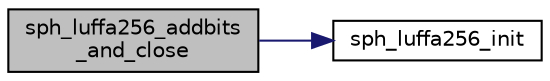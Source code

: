digraph "sph_luffa256_addbits_and_close"
{
 // LATEX_PDF_SIZE
  edge [fontname="Helvetica",fontsize="10",labelfontname="Helvetica",labelfontsize="10"];
  node [fontname="Helvetica",fontsize="10",shape=record];
  rankdir="LR";
  Node8 [label="sph_luffa256_addbits\l_and_close",height=0.2,width=0.4,color="black", fillcolor="grey75", style="filled", fontcolor="black",tooltip=" "];
  Node8 -> Node9 [color="midnightblue",fontsize="10",style="solid",fontname="Helvetica"];
  Node9 [label="sph_luffa256_init",height=0.2,width=0.4,color="black", fillcolor="white", style="filled",URL="$sph__luffa_8h.html#af9bc05d8d0c3a9364c0e168d28de22fd",tooltip=" "];
}
